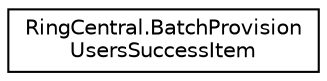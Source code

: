 digraph "Graphical Class Hierarchy"
{
 // LATEX_PDF_SIZE
  edge [fontname="Helvetica",fontsize="10",labelfontname="Helvetica",labelfontsize="10"];
  node [fontname="Helvetica",fontsize="10",shape=record];
  rankdir="LR";
  Node0 [label="RingCentral.BatchProvision\lUsersSuccessItem",height=0.2,width=0.4,color="black", fillcolor="white", style="filled",URL="$classRingCentral_1_1BatchProvisionUsersSuccessItem.html",tooltip=" "];
}
